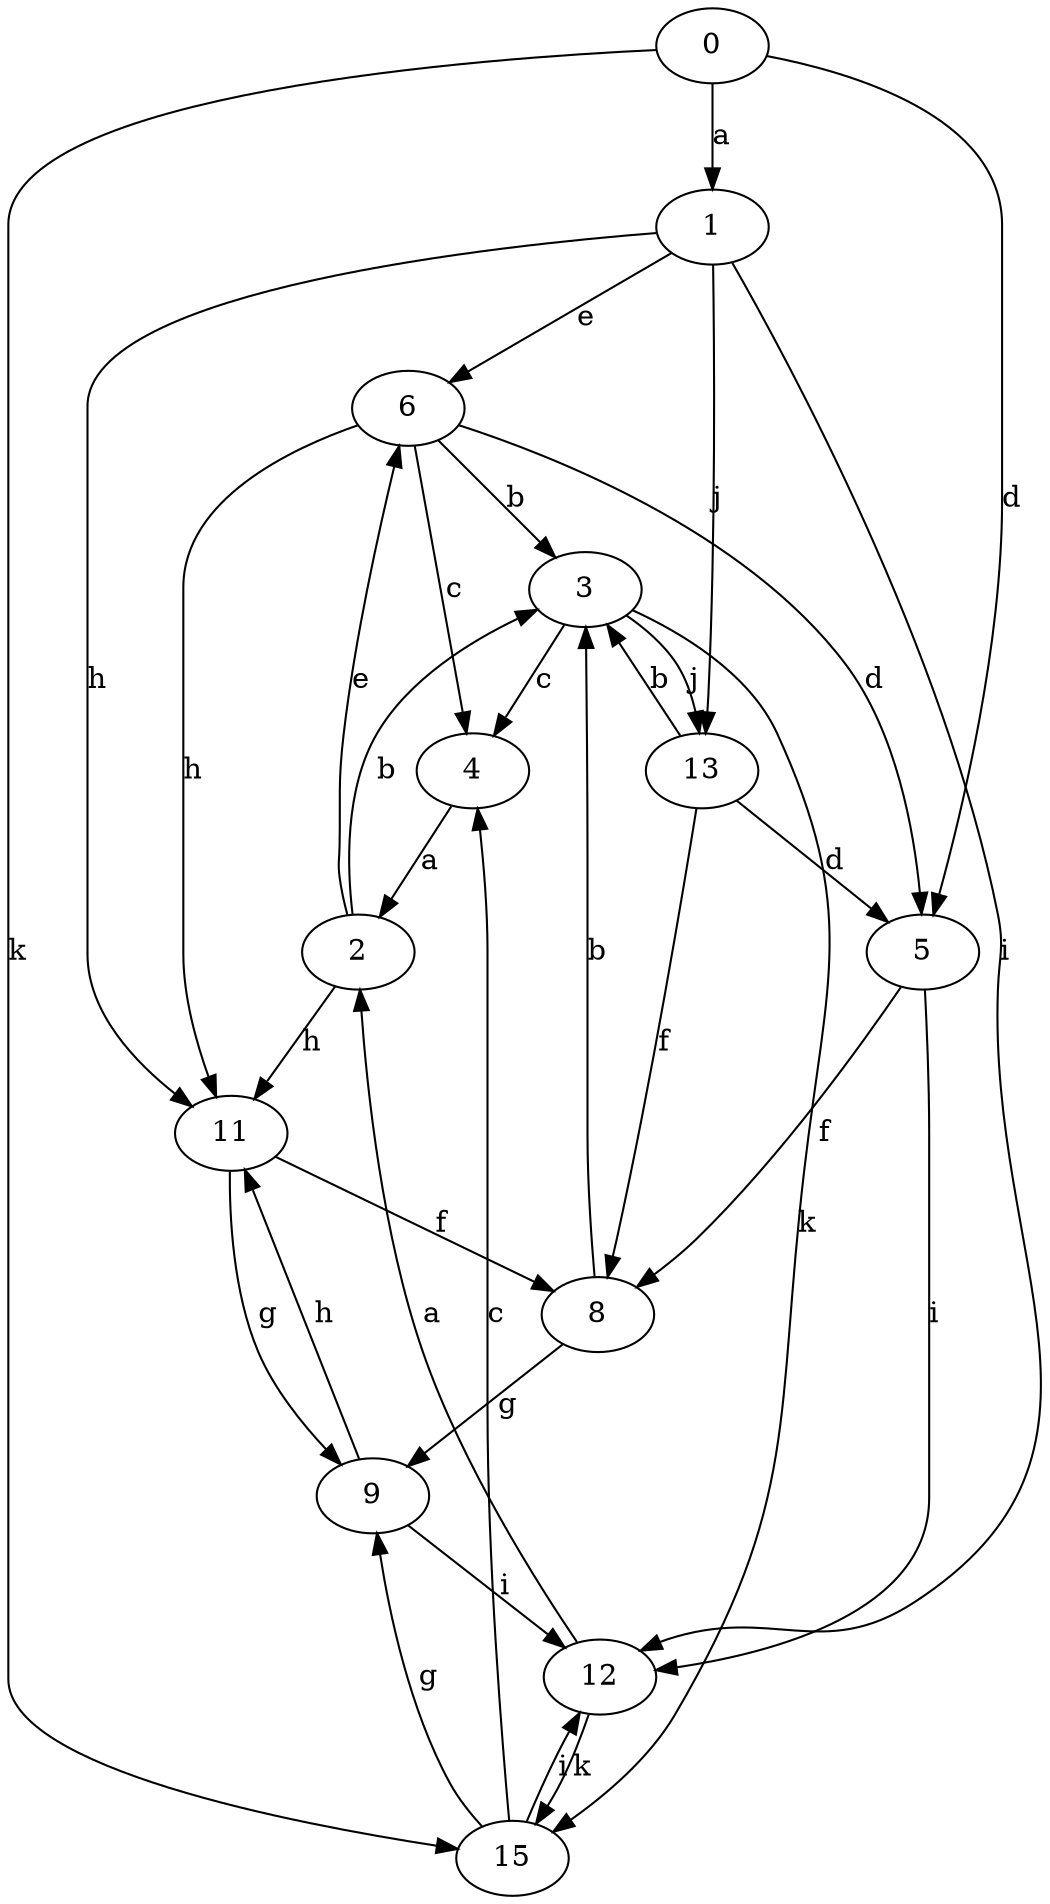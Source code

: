 strict digraph  {
0;
1;
2;
3;
4;
5;
6;
8;
9;
11;
12;
13;
15;
0 -> 1  [label=a];
0 -> 5  [label=d];
0 -> 15  [label=k];
1 -> 6  [label=e];
1 -> 11  [label=h];
1 -> 12  [label=i];
1 -> 13  [label=j];
2 -> 3  [label=b];
2 -> 6  [label=e];
2 -> 11  [label=h];
3 -> 4  [label=c];
3 -> 13  [label=j];
3 -> 15  [label=k];
4 -> 2  [label=a];
5 -> 8  [label=f];
5 -> 12  [label=i];
6 -> 3  [label=b];
6 -> 4  [label=c];
6 -> 5  [label=d];
6 -> 11  [label=h];
8 -> 3  [label=b];
8 -> 9  [label=g];
9 -> 11  [label=h];
9 -> 12  [label=i];
11 -> 8  [label=f];
11 -> 9  [label=g];
12 -> 2  [label=a];
12 -> 15  [label=k];
13 -> 3  [label=b];
13 -> 5  [label=d];
13 -> 8  [label=f];
15 -> 4  [label=c];
15 -> 9  [label=g];
15 -> 12  [label=i];
}
